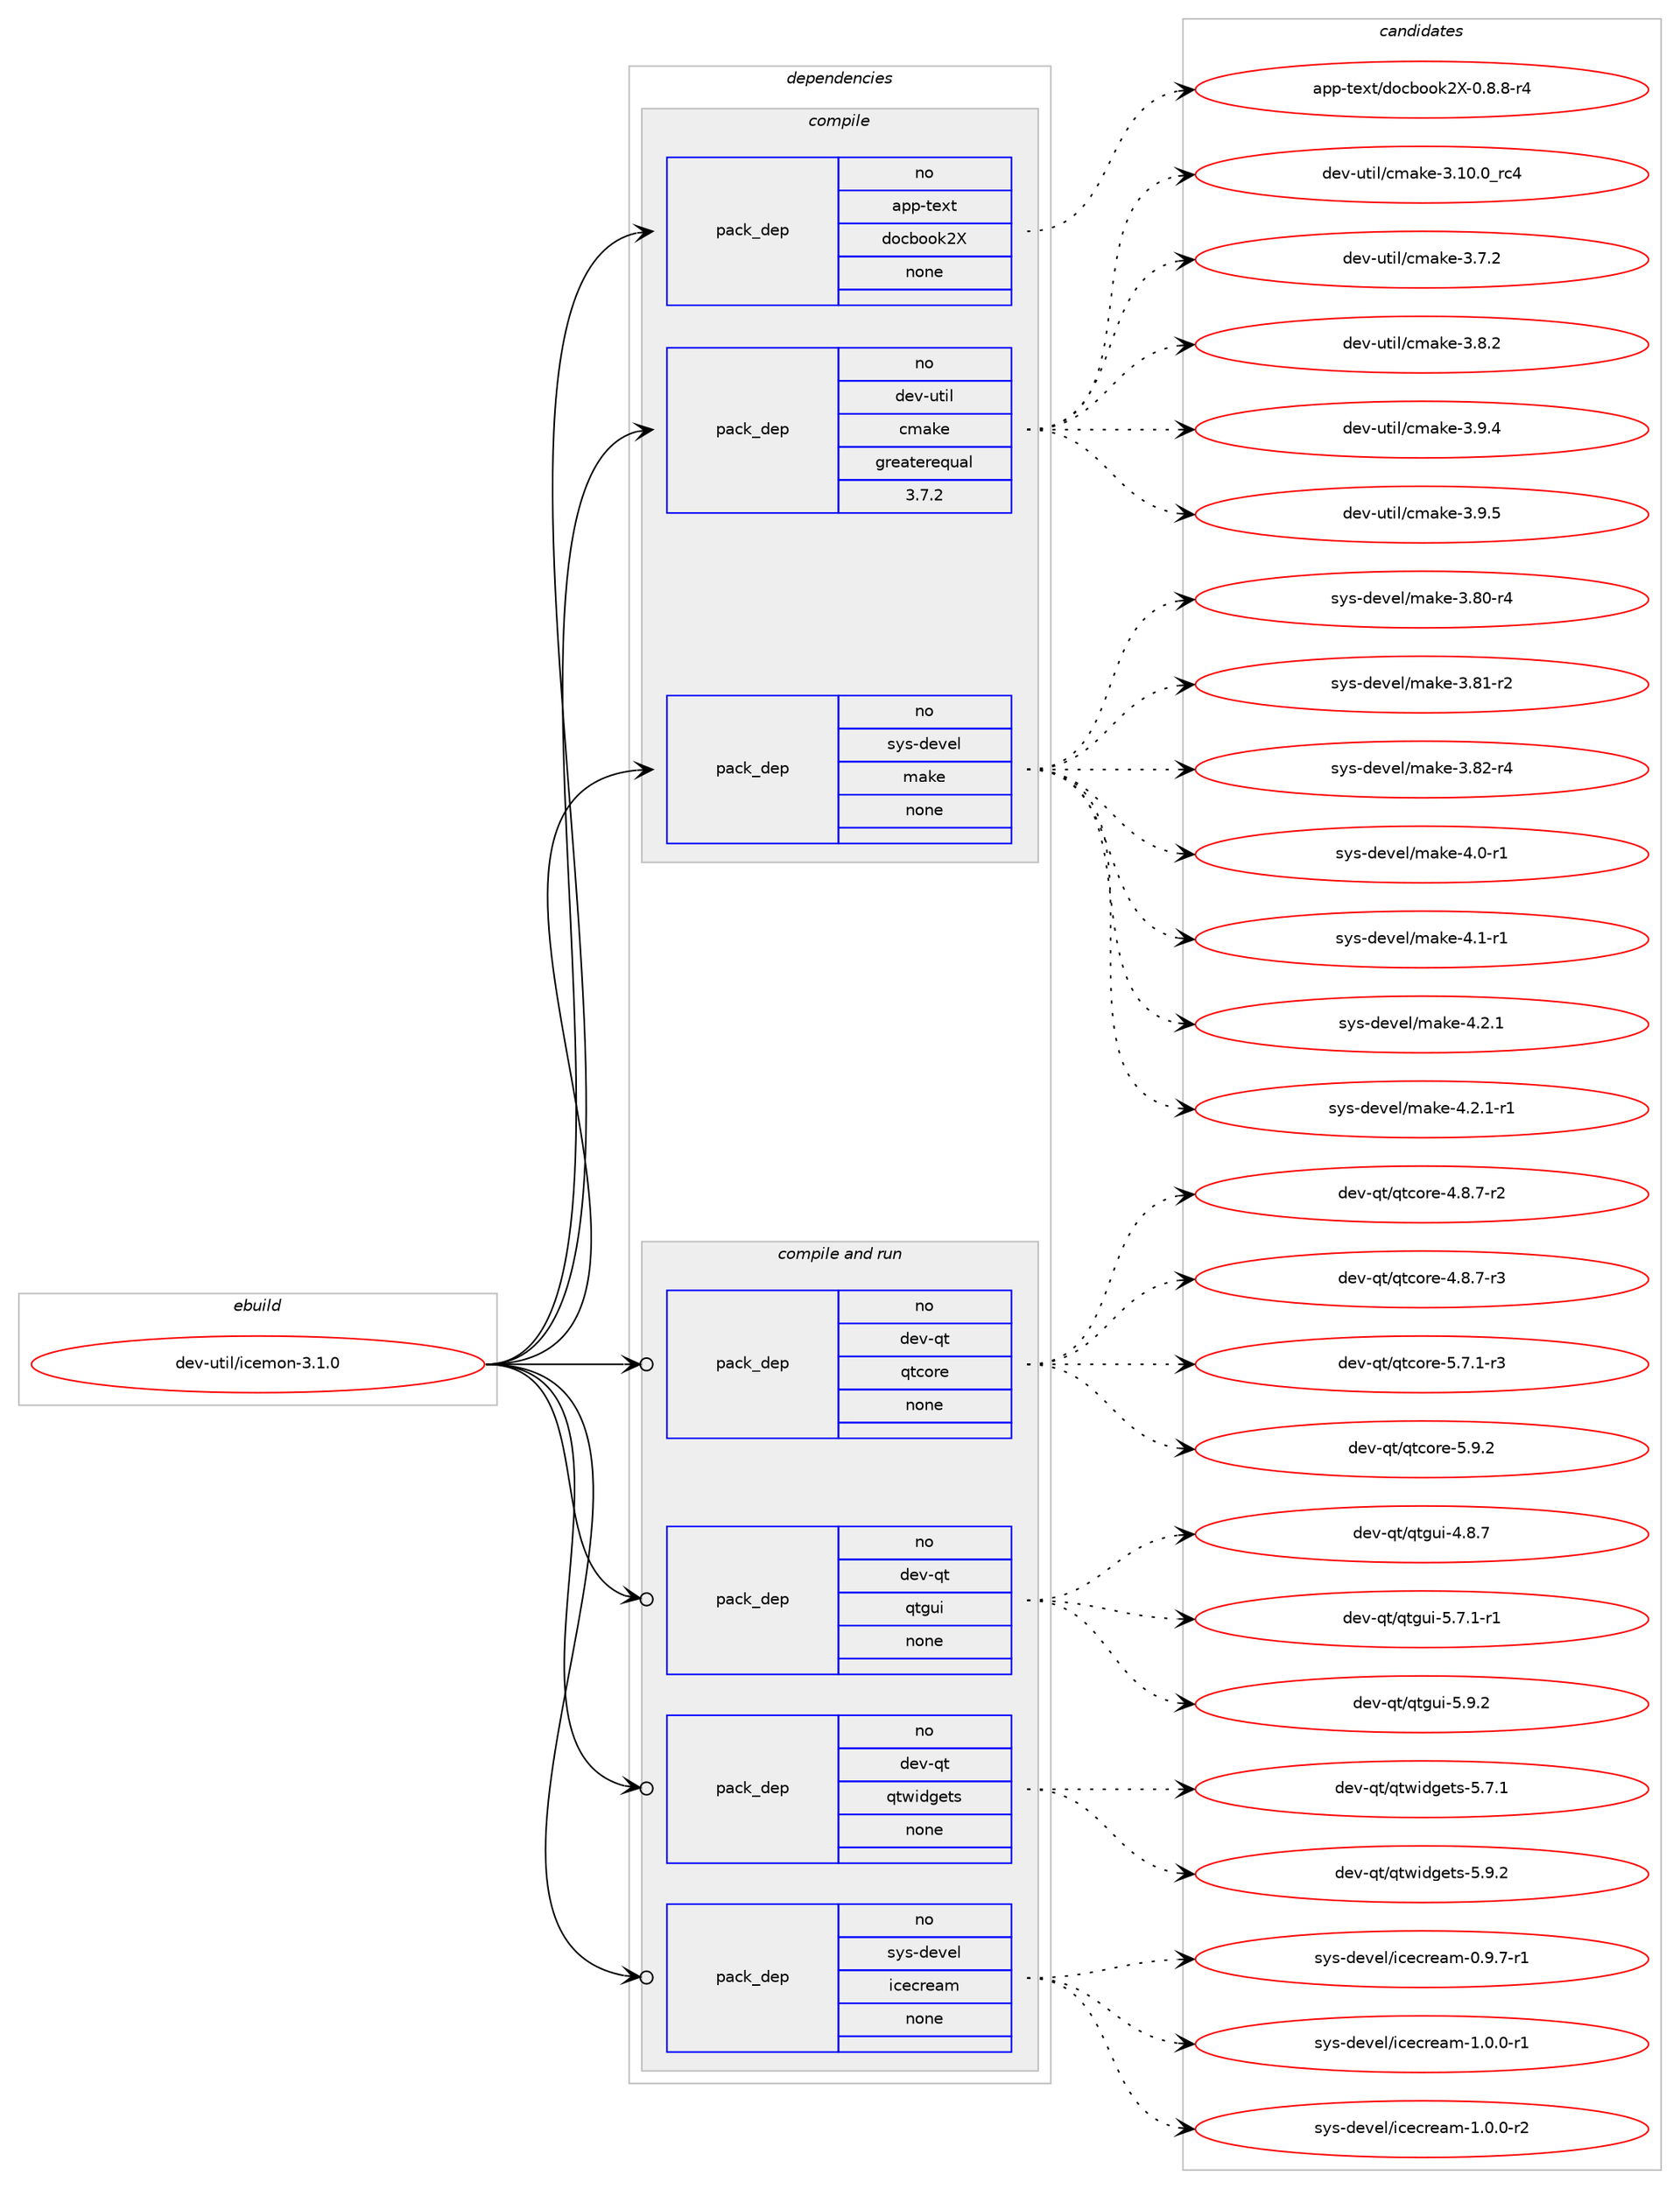 digraph prolog {

# *************
# Graph options
# *************

newrank=true;
concentrate=true;
compound=true;
graph [rankdir=LR,fontname=Helvetica,fontsize=10,ranksep=1.5];#, ranksep=2.5, nodesep=0.2];
edge  [arrowhead=vee];
node  [fontname=Helvetica,fontsize=10];

# **********
# The ebuild
# **********

subgraph cluster_leftcol {
color=gray;
rank=same;
label=<<i>ebuild</i>>;
id [label="dev-util/icemon-3.1.0", color=red, width=4, href="../dev-util/icemon-3.1.0.svg"];
}

# ****************
# The dependencies
# ****************

subgraph cluster_midcol {
color=gray;
label=<<i>dependencies</i>>;
subgraph cluster_compile {
fillcolor="#eeeeee";
style=filled;
label=<<i>compile</i>>;
subgraph pack203591 {
dependency286107 [label=<<TABLE BORDER="0" CELLBORDER="1" CELLSPACING="0" CELLPADDING="4" WIDTH="220"><TR><TD ROWSPAN="6" CELLPADDING="30">pack_dep</TD></TR><TR><TD WIDTH="110">no</TD></TR><TR><TD>app-text</TD></TR><TR><TD>docbook2X</TD></TR><TR><TD>none</TD></TR><TR><TD></TD></TR></TABLE>>, shape=none, color=blue];
}
id:e -> dependency286107:w [weight=20,style="solid",arrowhead="vee"];
subgraph pack203592 {
dependency286108 [label=<<TABLE BORDER="0" CELLBORDER="1" CELLSPACING="0" CELLPADDING="4" WIDTH="220"><TR><TD ROWSPAN="6" CELLPADDING="30">pack_dep</TD></TR><TR><TD WIDTH="110">no</TD></TR><TR><TD>dev-util</TD></TR><TR><TD>cmake</TD></TR><TR><TD>greaterequal</TD></TR><TR><TD>3.7.2</TD></TR></TABLE>>, shape=none, color=blue];
}
id:e -> dependency286108:w [weight=20,style="solid",arrowhead="vee"];
subgraph pack203593 {
dependency286109 [label=<<TABLE BORDER="0" CELLBORDER="1" CELLSPACING="0" CELLPADDING="4" WIDTH="220"><TR><TD ROWSPAN="6" CELLPADDING="30">pack_dep</TD></TR><TR><TD WIDTH="110">no</TD></TR><TR><TD>sys-devel</TD></TR><TR><TD>make</TD></TR><TR><TD>none</TD></TR><TR><TD></TD></TR></TABLE>>, shape=none, color=blue];
}
id:e -> dependency286109:w [weight=20,style="solid",arrowhead="vee"];
}
subgraph cluster_compileandrun {
fillcolor="#eeeeee";
style=filled;
label=<<i>compile and run</i>>;
subgraph pack203594 {
dependency286110 [label=<<TABLE BORDER="0" CELLBORDER="1" CELLSPACING="0" CELLPADDING="4" WIDTH="220"><TR><TD ROWSPAN="6" CELLPADDING="30">pack_dep</TD></TR><TR><TD WIDTH="110">no</TD></TR><TR><TD>dev-qt</TD></TR><TR><TD>qtcore</TD></TR><TR><TD>none</TD></TR><TR><TD></TD></TR></TABLE>>, shape=none, color=blue];
}
id:e -> dependency286110:w [weight=20,style="solid",arrowhead="odotvee"];
subgraph pack203595 {
dependency286111 [label=<<TABLE BORDER="0" CELLBORDER="1" CELLSPACING="0" CELLPADDING="4" WIDTH="220"><TR><TD ROWSPAN="6" CELLPADDING="30">pack_dep</TD></TR><TR><TD WIDTH="110">no</TD></TR><TR><TD>dev-qt</TD></TR><TR><TD>qtgui</TD></TR><TR><TD>none</TD></TR><TR><TD></TD></TR></TABLE>>, shape=none, color=blue];
}
id:e -> dependency286111:w [weight=20,style="solid",arrowhead="odotvee"];
subgraph pack203596 {
dependency286112 [label=<<TABLE BORDER="0" CELLBORDER="1" CELLSPACING="0" CELLPADDING="4" WIDTH="220"><TR><TD ROWSPAN="6" CELLPADDING="30">pack_dep</TD></TR><TR><TD WIDTH="110">no</TD></TR><TR><TD>dev-qt</TD></TR><TR><TD>qtwidgets</TD></TR><TR><TD>none</TD></TR><TR><TD></TD></TR></TABLE>>, shape=none, color=blue];
}
id:e -> dependency286112:w [weight=20,style="solid",arrowhead="odotvee"];
subgraph pack203597 {
dependency286113 [label=<<TABLE BORDER="0" CELLBORDER="1" CELLSPACING="0" CELLPADDING="4" WIDTH="220"><TR><TD ROWSPAN="6" CELLPADDING="30">pack_dep</TD></TR><TR><TD WIDTH="110">no</TD></TR><TR><TD>sys-devel</TD></TR><TR><TD>icecream</TD></TR><TR><TD>none</TD></TR><TR><TD></TD></TR></TABLE>>, shape=none, color=blue];
}
id:e -> dependency286113:w [weight=20,style="solid",arrowhead="odotvee"];
}
subgraph cluster_run {
fillcolor="#eeeeee";
style=filled;
label=<<i>run</i>>;
}
}

# **************
# The candidates
# **************

subgraph cluster_choices {
rank=same;
color=gray;
label=<<i>candidates</i>>;

subgraph choice203591 {
color=black;
nodesep=1;
choice971121124511610112011647100111999811111110750884548465646564511452 [label="app-text/docbook2X-0.8.8-r4", color=red, width=4,href="../app-text/docbook2X-0.8.8-r4.svg"];
dependency286107:e -> choice971121124511610112011647100111999811111110750884548465646564511452:w [style=dotted,weight="100"];
}
subgraph choice203592 {
color=black;
nodesep=1;
choice1001011184511711610510847991099710710145514649484648951149952 [label="dev-util/cmake-3.10.0_rc4", color=red, width=4,href="../dev-util/cmake-3.10.0_rc4.svg"];
choice10010111845117116105108479910997107101455146554650 [label="dev-util/cmake-3.7.2", color=red, width=4,href="../dev-util/cmake-3.7.2.svg"];
choice10010111845117116105108479910997107101455146564650 [label="dev-util/cmake-3.8.2", color=red, width=4,href="../dev-util/cmake-3.8.2.svg"];
choice10010111845117116105108479910997107101455146574652 [label="dev-util/cmake-3.9.4", color=red, width=4,href="../dev-util/cmake-3.9.4.svg"];
choice10010111845117116105108479910997107101455146574653 [label="dev-util/cmake-3.9.5", color=red, width=4,href="../dev-util/cmake-3.9.5.svg"];
dependency286108:e -> choice1001011184511711610510847991099710710145514649484648951149952:w [style=dotted,weight="100"];
dependency286108:e -> choice10010111845117116105108479910997107101455146554650:w [style=dotted,weight="100"];
dependency286108:e -> choice10010111845117116105108479910997107101455146564650:w [style=dotted,weight="100"];
dependency286108:e -> choice10010111845117116105108479910997107101455146574652:w [style=dotted,weight="100"];
dependency286108:e -> choice10010111845117116105108479910997107101455146574653:w [style=dotted,weight="100"];
}
subgraph choice203593 {
color=black;
nodesep=1;
choice11512111545100101118101108471099710710145514656484511452 [label="sys-devel/make-3.80-r4", color=red, width=4,href="../sys-devel/make-3.80-r4.svg"];
choice11512111545100101118101108471099710710145514656494511450 [label="sys-devel/make-3.81-r2", color=red, width=4,href="../sys-devel/make-3.81-r2.svg"];
choice11512111545100101118101108471099710710145514656504511452 [label="sys-devel/make-3.82-r4", color=red, width=4,href="../sys-devel/make-3.82-r4.svg"];
choice115121115451001011181011084710997107101455246484511449 [label="sys-devel/make-4.0-r1", color=red, width=4,href="../sys-devel/make-4.0-r1.svg"];
choice115121115451001011181011084710997107101455246494511449 [label="sys-devel/make-4.1-r1", color=red, width=4,href="../sys-devel/make-4.1-r1.svg"];
choice115121115451001011181011084710997107101455246504649 [label="sys-devel/make-4.2.1", color=red, width=4,href="../sys-devel/make-4.2.1.svg"];
choice1151211154510010111810110847109971071014552465046494511449 [label="sys-devel/make-4.2.1-r1", color=red, width=4,href="../sys-devel/make-4.2.1-r1.svg"];
dependency286109:e -> choice11512111545100101118101108471099710710145514656484511452:w [style=dotted,weight="100"];
dependency286109:e -> choice11512111545100101118101108471099710710145514656494511450:w [style=dotted,weight="100"];
dependency286109:e -> choice11512111545100101118101108471099710710145514656504511452:w [style=dotted,weight="100"];
dependency286109:e -> choice115121115451001011181011084710997107101455246484511449:w [style=dotted,weight="100"];
dependency286109:e -> choice115121115451001011181011084710997107101455246494511449:w [style=dotted,weight="100"];
dependency286109:e -> choice115121115451001011181011084710997107101455246504649:w [style=dotted,weight="100"];
dependency286109:e -> choice1151211154510010111810110847109971071014552465046494511449:w [style=dotted,weight="100"];
}
subgraph choice203594 {
color=black;
nodesep=1;
choice1001011184511311647113116991111141014552465646554511450 [label="dev-qt/qtcore-4.8.7-r2", color=red, width=4,href="../dev-qt/qtcore-4.8.7-r2.svg"];
choice1001011184511311647113116991111141014552465646554511451 [label="dev-qt/qtcore-4.8.7-r3", color=red, width=4,href="../dev-qt/qtcore-4.8.7-r3.svg"];
choice1001011184511311647113116991111141014553465546494511451 [label="dev-qt/qtcore-5.7.1-r3", color=red, width=4,href="../dev-qt/qtcore-5.7.1-r3.svg"];
choice100101118451131164711311699111114101455346574650 [label="dev-qt/qtcore-5.9.2", color=red, width=4,href="../dev-qt/qtcore-5.9.2.svg"];
dependency286110:e -> choice1001011184511311647113116991111141014552465646554511450:w [style=dotted,weight="100"];
dependency286110:e -> choice1001011184511311647113116991111141014552465646554511451:w [style=dotted,weight="100"];
dependency286110:e -> choice1001011184511311647113116991111141014553465546494511451:w [style=dotted,weight="100"];
dependency286110:e -> choice100101118451131164711311699111114101455346574650:w [style=dotted,weight="100"];
}
subgraph choice203595 {
color=black;
nodesep=1;
choice1001011184511311647113116103117105455246564655 [label="dev-qt/qtgui-4.8.7", color=red, width=4,href="../dev-qt/qtgui-4.8.7.svg"];
choice10010111845113116471131161031171054553465546494511449 [label="dev-qt/qtgui-5.7.1-r1", color=red, width=4,href="../dev-qt/qtgui-5.7.1-r1.svg"];
choice1001011184511311647113116103117105455346574650 [label="dev-qt/qtgui-5.9.2", color=red, width=4,href="../dev-qt/qtgui-5.9.2.svg"];
dependency286111:e -> choice1001011184511311647113116103117105455246564655:w [style=dotted,weight="100"];
dependency286111:e -> choice10010111845113116471131161031171054553465546494511449:w [style=dotted,weight="100"];
dependency286111:e -> choice1001011184511311647113116103117105455346574650:w [style=dotted,weight="100"];
}
subgraph choice203596 {
color=black;
nodesep=1;
choice1001011184511311647113116119105100103101116115455346554649 [label="dev-qt/qtwidgets-5.7.1", color=red, width=4,href="../dev-qt/qtwidgets-5.7.1.svg"];
choice1001011184511311647113116119105100103101116115455346574650 [label="dev-qt/qtwidgets-5.9.2", color=red, width=4,href="../dev-qt/qtwidgets-5.9.2.svg"];
dependency286112:e -> choice1001011184511311647113116119105100103101116115455346554649:w [style=dotted,weight="100"];
dependency286112:e -> choice1001011184511311647113116119105100103101116115455346574650:w [style=dotted,weight="100"];
}
subgraph choice203597 {
color=black;
nodesep=1;
choice11512111545100101118101108471059910199114101971094548465746554511449 [label="sys-devel/icecream-0.9.7-r1", color=red, width=4,href="../sys-devel/icecream-0.9.7-r1.svg"];
choice11512111545100101118101108471059910199114101971094549464846484511449 [label="sys-devel/icecream-1.0.0-r1", color=red, width=4,href="../sys-devel/icecream-1.0.0-r1.svg"];
choice11512111545100101118101108471059910199114101971094549464846484511450 [label="sys-devel/icecream-1.0.0-r2", color=red, width=4,href="../sys-devel/icecream-1.0.0-r2.svg"];
dependency286113:e -> choice11512111545100101118101108471059910199114101971094548465746554511449:w [style=dotted,weight="100"];
dependency286113:e -> choice11512111545100101118101108471059910199114101971094549464846484511449:w [style=dotted,weight="100"];
dependency286113:e -> choice11512111545100101118101108471059910199114101971094549464846484511450:w [style=dotted,weight="100"];
}
}

}
